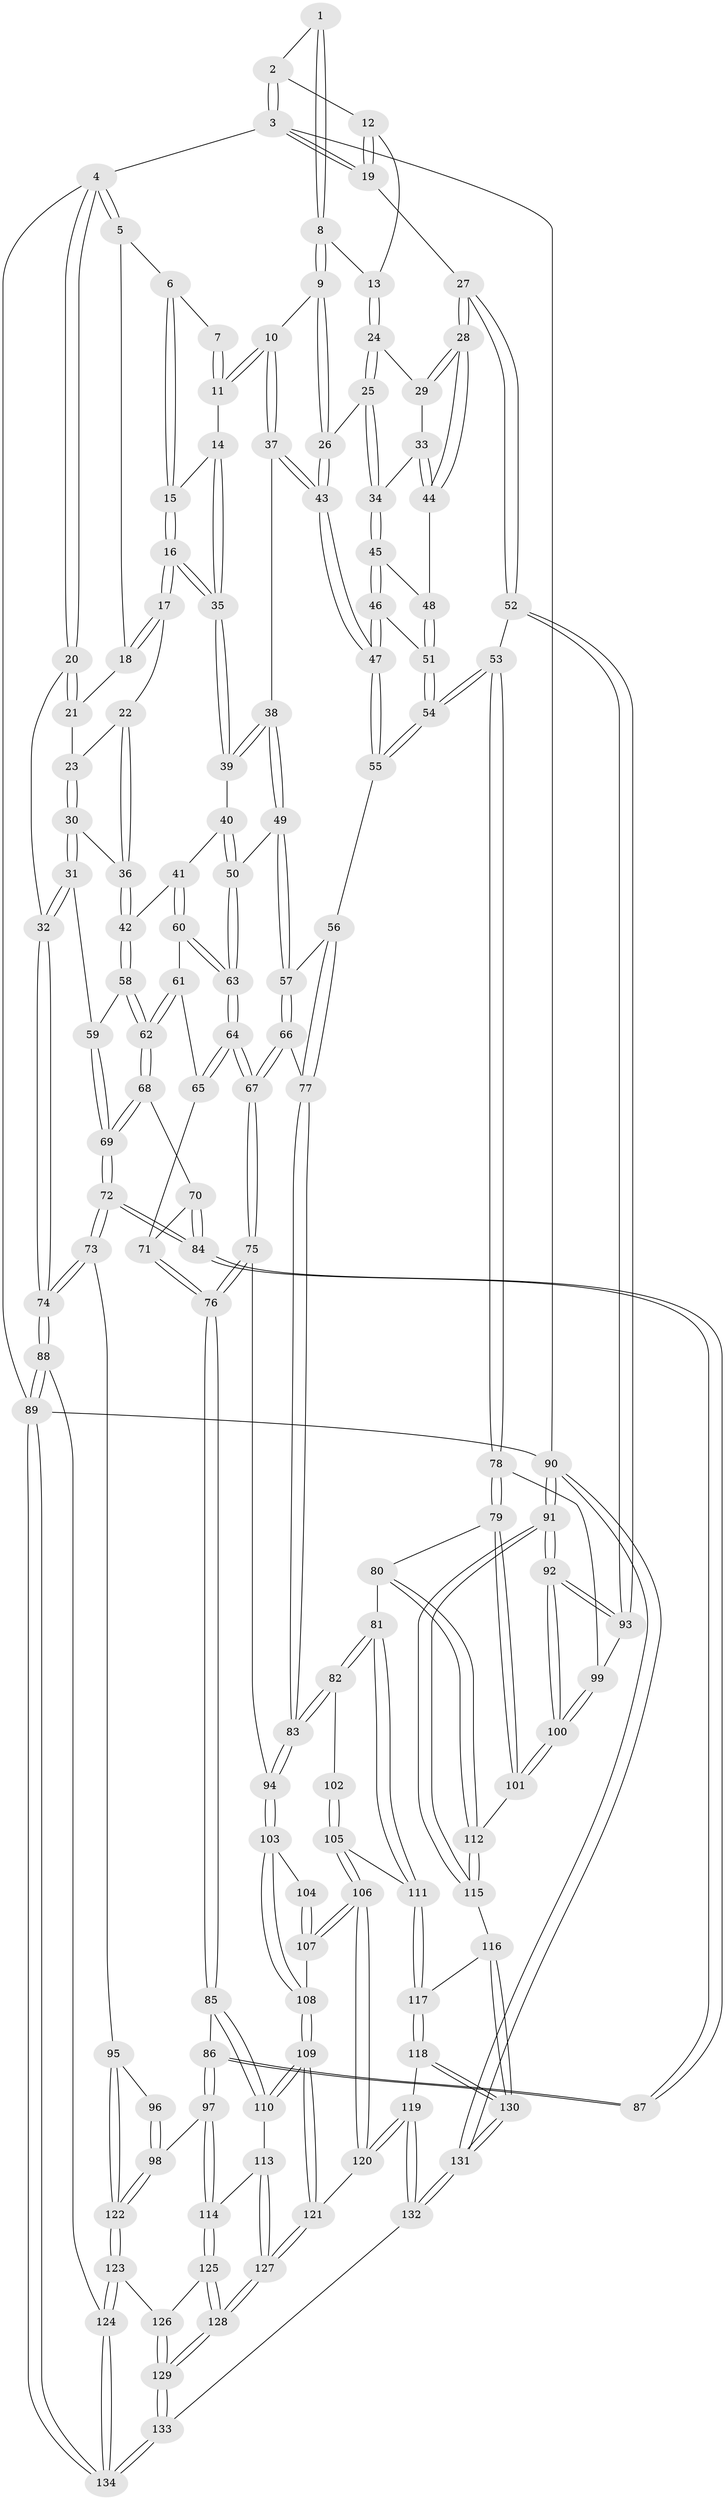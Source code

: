 // coarse degree distribution, {3: 0.35185185185185186, 2: 0.037037037037037035, 5: 0.05555555555555555, 4: 0.5555555555555556}
// Generated by graph-tools (version 1.1) at 2025/38/03/04/25 23:38:30]
// undirected, 134 vertices, 332 edges
graph export_dot {
  node [color=gray90,style=filled];
  1 [pos="+0.8451737103172967+0"];
  2 [pos="+0.9695977371468523+0"];
  3 [pos="+1+0"];
  4 [pos="+0+0"];
  5 [pos="+0.22236153200242112+0"];
  6 [pos="+0.3852655900155778+0"];
  7 [pos="+0.8356709040816682+0"];
  8 [pos="+0.7819621781148518+0.08393585741652043"];
  9 [pos="+0.5896718377467911+0.1637536968743339"];
  10 [pos="+0.5761921395718803+0.16246179188968193"];
  11 [pos="+0.5608287999281297+0.14795909921207714"];
  12 [pos="+0.9129172603760236+0.11331778907849971"];
  13 [pos="+0.8087900807252346+0.13351079996037615"];
  14 [pos="+0.5368882116030592+0.1365587066215173"];
  15 [pos="+0.45774147109972657+0.0018870490198052419"];
  16 [pos="+0.31336896781937273+0.20211987408263368"];
  17 [pos="+0.2996293357058479+0.190636132876362"];
  18 [pos="+0.21081376694005757+0"];
  19 [pos="+1+0.2988857054896111"];
  20 [pos="+0+0.2447067313914007"];
  21 [pos="+0.12458150498860018+0.07759170903852847"];
  22 [pos="+0.18285716878667527+0.21338256440806547"];
  23 [pos="+0.13054307586447153+0.18508197352025302"];
  24 [pos="+0.8202623609141697+0.1815932702256883"];
  25 [pos="+0.7292895124948512+0.26070136833351437"];
  26 [pos="+0.7200850071083323+0.25954734416067443"];
  27 [pos="+1+0.3301772275023166"];
  28 [pos="+1+0.29533044397991276"];
  29 [pos="+0.8243557074935431+0.18464507134178604"];
  30 [pos="+0+0.2878013941715135"];
  31 [pos="+0+0.3349761158118203"];
  32 [pos="+0+0.32174926643089785"];
  33 [pos="+0.809519206810659+0.3041944981260726"];
  34 [pos="+0.7384413433219693+0.276040760698554"];
  35 [pos="+0.34702850571813953+0.24322102877043178"];
  36 [pos="+0.17687914146693004+0.30430711408461075"];
  37 [pos="+0.5554188536268657+0.31838822865971067"];
  38 [pos="+0.4462165217142233+0.32664180412946264"];
  39 [pos="+0.34716366155817574+0.25352462146658294"];
  40 [pos="+0.33332083781681+0.27652093560047825"];
  41 [pos="+0.2559854872337584+0.37527531800370856"];
  42 [pos="+0.23177591735710787+0.3732090775430401"];
  43 [pos="+0.6034827011477235+0.4004504357257892"];
  44 [pos="+0.8530393002405913+0.3372863928792019"];
  45 [pos="+0.7473200833228028+0.3338071040124097"];
  46 [pos="+0.7377822956554506+0.3683821280689255"];
  47 [pos="+0.6050742847818665+0.4075425312987518"];
  48 [pos="+0.8420037243173922+0.3465756786233052"];
  49 [pos="+0.42643176863464094+0.45372833794714074"];
  50 [pos="+0.41963218184510026+0.455669798184053"];
  51 [pos="+0.7937857014461184+0.41870802086353115"];
  52 [pos="+1+0.45135598150025075"];
  53 [pos="+0.8363770421161558+0.5890215434665683"];
  54 [pos="+0.8028877055756883+0.5513157655520561"];
  55 [pos="+0.5989557756738957+0.4593911417894385"];
  56 [pos="+0.5741995026878655+0.48004186361226314"];
  57 [pos="+0.5027528846736194+0.47314526864814854"];
  58 [pos="+0.09005325643320966+0.448808849543196"];
  59 [pos="+0.07107198840134178+0.44488696079166407"];
  60 [pos="+0.27746906671723376+0.4135160987206474"];
  61 [pos="+0.2560023619925988+0.48271662890188394"];
  62 [pos="+0.1292315853874976+0.5012894212057688"];
  63 [pos="+0.3856798415619714+0.4714045402392518"];
  64 [pos="+0.36606597367131133+0.5516288083595362"];
  65 [pos="+0.25487963052583584+0.521049973698249"];
  66 [pos="+0.4064740098698024+0.6227992445963347"];
  67 [pos="+0.37666500878179515+0.6488859823533346"];
  68 [pos="+0.1544818714864118+0.5523081396118609"];
  69 [pos="+0.031027912239957503+0.6453207657060447"];
  70 [pos="+0.17053514456512972+0.5644758184447173"];
  71 [pos="+0.2346509497835651+0.5517159292508368"];
  72 [pos="+0.0007273539014721677+0.6961239634214944"];
  73 [pos="+0+0.7046516283357486"];
  74 [pos="+0+0.7230786865408685"];
  75 [pos="+0.37581239668752997+0.6532192056596201"];
  76 [pos="+0.33282336796517126+0.6761159862423834"];
  77 [pos="+0.5672329649482309+0.5211746822396562"];
  78 [pos="+0.8326323875632069+0.5998104110811607"];
  79 [pos="+0.8215133058344548+0.6206569194377063"];
  80 [pos="+0.8178610934192464+0.626038422384128"];
  81 [pos="+0.6655077172061512+0.7029522690495902"];
  82 [pos="+0.6373515017308463+0.690955078891642"];
  83 [pos="+0.574196062321074+0.6282417181023702"];
  84 [pos="+0.17950764950047687+0.6544666535619412"];
  85 [pos="+0.3239058868598051+0.6853514210795751"];
  86 [pos="+0.30348276186994866+0.6962538378945599"];
  87 [pos="+0.19933848638089394+0.6697153286197113"];
  88 [pos="+0+0.8607325585327351"];
  89 [pos="+0+1"];
  90 [pos="+1+1"];
  91 [pos="+1+1"];
  92 [pos="+1+1"];
  93 [pos="+1+0.5005047043001032"];
  94 [pos="+0.43573017545034337+0.6816459616590599"];
  95 [pos="+0.09269989170400443+0.7846740180214038"];
  96 [pos="+0.19173040311013692+0.6842177944410681"];
  97 [pos="+0.27142687392008163+0.7615817242453115"];
  98 [pos="+0.16056379634329862+0.8039085763187166"];
  99 [pos="+0.9648030603397837+0.7244075682574144"];
  100 [pos="+1+0.9470991324776786"];
  101 [pos="+0.9648968188196151+0.798898163148516"];
  102 [pos="+0.5697343266728733+0.7298233315507467"];
  103 [pos="+0.4497941330365423+0.706293648624178"];
  104 [pos="+0.5308168040677886+0.7440684725557273"];
  105 [pos="+0.5612405966407359+0.8087907073577336"];
  106 [pos="+0.5336811076311161+0.8230271313428054"];
  107 [pos="+0.5305339137486704+0.8169534425977283"];
  108 [pos="+0.45465163798717106+0.7697216227443362"];
  109 [pos="+0.4085510223140735+0.8644578981054081"];
  110 [pos="+0.40084512128812094+0.8608004885997879"];
  111 [pos="+0.6611767814661684+0.779942290168308"];
  112 [pos="+0.830560794557803+0.7536716434027982"];
  113 [pos="+0.3140107391701753+0.8642281503462617"];
  114 [pos="+0.290388661053535+0.8611624529253681"];
  115 [pos="+0.8216262844692281+0.8707561972404261"];
  116 [pos="+0.778315105583691+0.8713353302115838"];
  117 [pos="+0.6743693073719879+0.821886854743404"];
  118 [pos="+0.6184884495795974+0.9009358469205231"];
  119 [pos="+0.5483667183263704+0.9156511328037149"];
  120 [pos="+0.5210566223662125+0.8931564398875753"];
  121 [pos="+0.429561543942862+0.8920033230230223"];
  122 [pos="+0.13045449894113498+0.8239487354313934"];
  123 [pos="+0.1401074457526046+0.9047882776790896"];
  124 [pos="+0.12044482338512709+0.9436570625958183"];
  125 [pos="+0.27852768480821594+0.8730026530190708"];
  126 [pos="+0.24426543349655003+0.8926072459536707"];
  127 [pos="+0.3684619288383564+1"];
  128 [pos="+0.3647541562536979+1"];
  129 [pos="+0.3479051255243835+1"];
  130 [pos="+0.6864922059066996+0.9720714132571746"];
  131 [pos="+0.7205044942557034+1"];
  132 [pos="+0.5431764028566255+1"];
  133 [pos="+0.3408566994446631+1"];
  134 [pos="+0.18580512934062585+1"];
  1 -- 2;
  1 -- 8;
  1 -- 8;
  2 -- 3;
  2 -- 3;
  2 -- 12;
  3 -- 4;
  3 -- 19;
  3 -- 19;
  3 -- 90;
  4 -- 5;
  4 -- 5;
  4 -- 20;
  4 -- 20;
  4 -- 89;
  5 -- 6;
  5 -- 18;
  6 -- 7;
  6 -- 15;
  6 -- 15;
  7 -- 11;
  7 -- 11;
  8 -- 9;
  8 -- 9;
  8 -- 13;
  9 -- 10;
  9 -- 26;
  9 -- 26;
  10 -- 11;
  10 -- 11;
  10 -- 37;
  10 -- 37;
  11 -- 14;
  12 -- 13;
  12 -- 19;
  12 -- 19;
  13 -- 24;
  13 -- 24;
  14 -- 15;
  14 -- 35;
  14 -- 35;
  15 -- 16;
  15 -- 16;
  16 -- 17;
  16 -- 17;
  16 -- 35;
  16 -- 35;
  17 -- 18;
  17 -- 18;
  17 -- 22;
  18 -- 21;
  19 -- 27;
  20 -- 21;
  20 -- 21;
  20 -- 32;
  21 -- 23;
  22 -- 23;
  22 -- 36;
  22 -- 36;
  23 -- 30;
  23 -- 30;
  24 -- 25;
  24 -- 25;
  24 -- 29;
  25 -- 26;
  25 -- 34;
  25 -- 34;
  26 -- 43;
  26 -- 43;
  27 -- 28;
  27 -- 28;
  27 -- 52;
  27 -- 52;
  28 -- 29;
  28 -- 29;
  28 -- 44;
  28 -- 44;
  29 -- 33;
  30 -- 31;
  30 -- 31;
  30 -- 36;
  31 -- 32;
  31 -- 32;
  31 -- 59;
  32 -- 74;
  32 -- 74;
  33 -- 34;
  33 -- 44;
  33 -- 44;
  34 -- 45;
  34 -- 45;
  35 -- 39;
  35 -- 39;
  36 -- 42;
  36 -- 42;
  37 -- 38;
  37 -- 43;
  37 -- 43;
  38 -- 39;
  38 -- 39;
  38 -- 49;
  38 -- 49;
  39 -- 40;
  40 -- 41;
  40 -- 50;
  40 -- 50;
  41 -- 42;
  41 -- 60;
  41 -- 60;
  42 -- 58;
  42 -- 58;
  43 -- 47;
  43 -- 47;
  44 -- 48;
  45 -- 46;
  45 -- 46;
  45 -- 48;
  46 -- 47;
  46 -- 47;
  46 -- 51;
  47 -- 55;
  47 -- 55;
  48 -- 51;
  48 -- 51;
  49 -- 50;
  49 -- 57;
  49 -- 57;
  50 -- 63;
  50 -- 63;
  51 -- 54;
  51 -- 54;
  52 -- 53;
  52 -- 93;
  52 -- 93;
  53 -- 54;
  53 -- 54;
  53 -- 78;
  53 -- 78;
  54 -- 55;
  54 -- 55;
  55 -- 56;
  56 -- 57;
  56 -- 77;
  56 -- 77;
  57 -- 66;
  57 -- 66;
  58 -- 59;
  58 -- 62;
  58 -- 62;
  59 -- 69;
  59 -- 69;
  60 -- 61;
  60 -- 63;
  60 -- 63;
  61 -- 62;
  61 -- 62;
  61 -- 65;
  62 -- 68;
  62 -- 68;
  63 -- 64;
  63 -- 64;
  64 -- 65;
  64 -- 65;
  64 -- 67;
  64 -- 67;
  65 -- 71;
  66 -- 67;
  66 -- 67;
  66 -- 77;
  67 -- 75;
  67 -- 75;
  68 -- 69;
  68 -- 69;
  68 -- 70;
  69 -- 72;
  69 -- 72;
  70 -- 71;
  70 -- 84;
  70 -- 84;
  71 -- 76;
  71 -- 76;
  72 -- 73;
  72 -- 73;
  72 -- 84;
  72 -- 84;
  73 -- 74;
  73 -- 74;
  73 -- 95;
  74 -- 88;
  74 -- 88;
  75 -- 76;
  75 -- 76;
  75 -- 94;
  76 -- 85;
  76 -- 85;
  77 -- 83;
  77 -- 83;
  78 -- 79;
  78 -- 79;
  78 -- 99;
  79 -- 80;
  79 -- 101;
  79 -- 101;
  80 -- 81;
  80 -- 112;
  80 -- 112;
  81 -- 82;
  81 -- 82;
  81 -- 111;
  81 -- 111;
  82 -- 83;
  82 -- 83;
  82 -- 102;
  83 -- 94;
  83 -- 94;
  84 -- 87;
  84 -- 87;
  85 -- 86;
  85 -- 110;
  85 -- 110;
  86 -- 87;
  86 -- 87;
  86 -- 97;
  86 -- 97;
  88 -- 89;
  88 -- 89;
  88 -- 124;
  89 -- 134;
  89 -- 134;
  89 -- 90;
  90 -- 91;
  90 -- 91;
  90 -- 131;
  90 -- 131;
  91 -- 92;
  91 -- 92;
  91 -- 115;
  91 -- 115;
  92 -- 93;
  92 -- 93;
  92 -- 100;
  92 -- 100;
  93 -- 99;
  94 -- 103;
  94 -- 103;
  95 -- 96;
  95 -- 122;
  95 -- 122;
  96 -- 98;
  96 -- 98;
  97 -- 98;
  97 -- 114;
  97 -- 114;
  98 -- 122;
  98 -- 122;
  99 -- 100;
  99 -- 100;
  100 -- 101;
  100 -- 101;
  101 -- 112;
  102 -- 105;
  102 -- 105;
  103 -- 104;
  103 -- 108;
  103 -- 108;
  104 -- 107;
  104 -- 107;
  105 -- 106;
  105 -- 106;
  105 -- 111;
  106 -- 107;
  106 -- 107;
  106 -- 120;
  106 -- 120;
  107 -- 108;
  108 -- 109;
  108 -- 109;
  109 -- 110;
  109 -- 110;
  109 -- 121;
  109 -- 121;
  110 -- 113;
  111 -- 117;
  111 -- 117;
  112 -- 115;
  112 -- 115;
  113 -- 114;
  113 -- 127;
  113 -- 127;
  114 -- 125;
  114 -- 125;
  115 -- 116;
  116 -- 117;
  116 -- 130;
  116 -- 130;
  117 -- 118;
  117 -- 118;
  118 -- 119;
  118 -- 130;
  118 -- 130;
  119 -- 120;
  119 -- 120;
  119 -- 132;
  119 -- 132;
  120 -- 121;
  121 -- 127;
  121 -- 127;
  122 -- 123;
  122 -- 123;
  123 -- 124;
  123 -- 124;
  123 -- 126;
  124 -- 134;
  124 -- 134;
  125 -- 126;
  125 -- 128;
  125 -- 128;
  126 -- 129;
  126 -- 129;
  127 -- 128;
  127 -- 128;
  128 -- 129;
  128 -- 129;
  129 -- 133;
  129 -- 133;
  130 -- 131;
  130 -- 131;
  131 -- 132;
  131 -- 132;
  132 -- 133;
  133 -- 134;
  133 -- 134;
}
